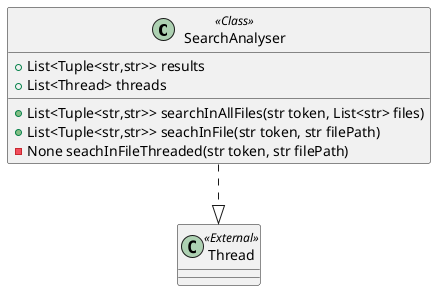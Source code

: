 @startuml
class SearchAnalyser <<Class>>
{
+ List<Tuple<str,str>> results
+ List<Thread> threads
+List<Tuple<str,str>> searchInAllFiles(str token, List<str> files)
+List<Tuple<str,str>> seachInFile(str token, str filePath)
-None seachInFileThreaded(str token, str filePath)
}
class Thread <<External>>
SearchAnalyser ..|> Thread
@enduml
